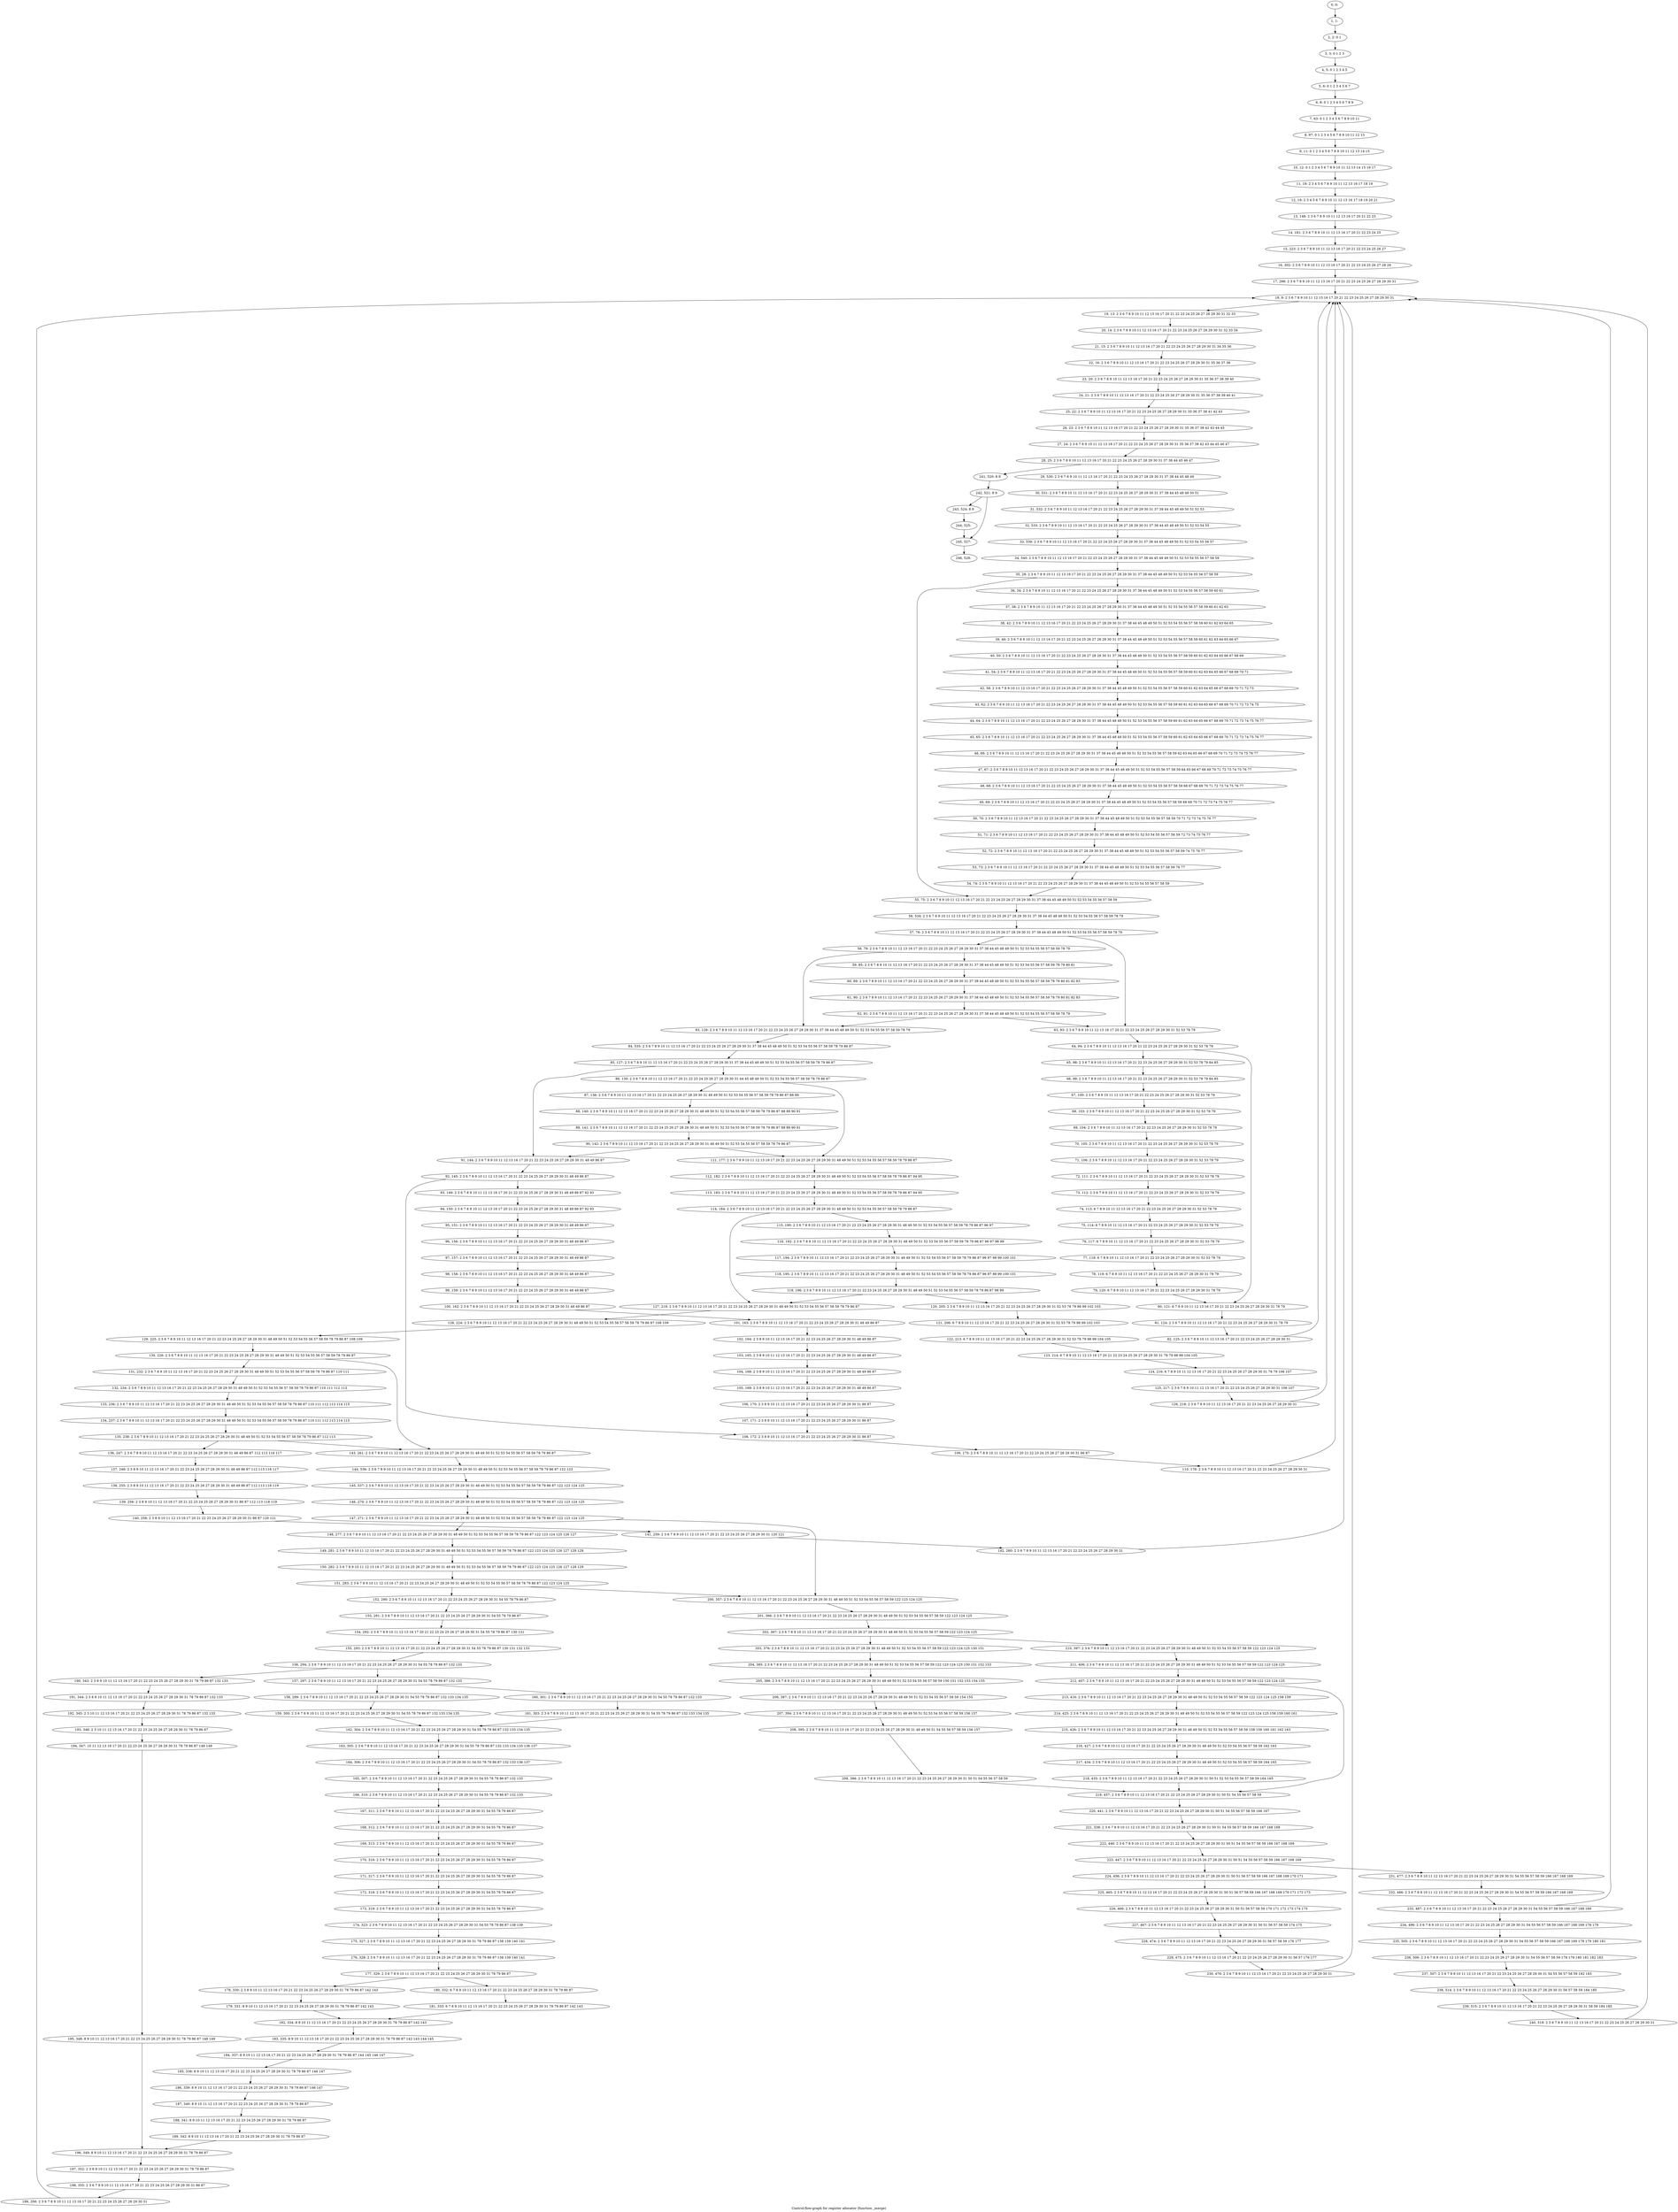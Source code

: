 digraph G {
graph [label="Control-flow-graph for register allocator (function _merge)"]
0[label="0, 0: "];
1[label="1, 1: "];
2[label="2, 2: 0 1 "];
3[label="3, 3: 0 1 2 3 "];
4[label="4, 5: 0 1 2 3 4 5 "];
5[label="5, 6: 0 1 2 3 4 5 6 7 "];
6[label="6, 8: 0 1 2 3 4 5 6 7 8 9 "];
7[label="7, 63: 0 1 2 3 4 5 6 7 8 9 10 11 "];
8[label="8, 97: 0 1 2 3 4 5 6 7 8 9 10 11 12 13 "];
9[label="9, 11: 0 1 2 3 4 5 6 7 8 9 10 11 12 13 14 15 "];
10[label="10, 12: 0 1 2 3 4 5 6 7 8 9 10 11 12 13 14 15 16 17 "];
11[label="11, 18: 2 3 4 5 6 7 8 9 10 11 12 13 16 17 18 19 "];
12[label="12, 19: 2 3 4 5 6 7 8 9 10 11 12 13 16 17 18 19 20 21 "];
13[label="13, 148: 2 3 6 7 8 9 10 11 12 13 16 17 20 21 22 23 "];
14[label="14, 181: 2 3 6 7 8 9 10 11 12 13 16 17 20 21 22 23 24 25 "];
15[label="15, 223: 2 3 6 7 8 9 10 11 12 13 16 17 20 21 22 23 24 25 26 27 "];
16[label="16, 302: 2 3 6 7 8 9 10 11 12 13 16 17 20 21 22 23 24 25 26 27 28 29 "];
17[label="17, 298: 2 3 6 7 8 9 10 11 12 13 16 17 20 21 22 23 24 25 26 27 28 29 30 31 "];
18[label="18, 9: 2 3 6 7 8 9 10 11 12 13 16 17 20 21 22 23 24 25 26 27 28 29 30 31 "];
19[label="19, 13: 2 3 6 7 8 9 10 11 12 13 16 17 20 21 22 23 24 25 26 27 28 29 30 31 32 33 "];
20[label="20, 14: 2 3 6 7 8 9 10 11 12 13 16 17 20 21 22 23 24 25 26 27 28 29 30 31 32 33 34 "];
21[label="21, 15: 2 3 6 7 8 9 10 11 12 13 16 17 20 21 22 23 24 25 26 27 28 29 30 31 34 35 36 "];
22[label="22, 16: 2 3 6 7 8 9 10 11 12 13 16 17 20 21 22 23 24 25 26 27 28 29 30 31 35 36 37 38 "];
23[label="23, 20: 2 3 6 7 8 9 10 11 12 13 16 17 20 21 22 23 24 25 26 27 28 29 30 31 35 36 37 38 39 40 "];
24[label="24, 21: 2 3 6 7 8 9 10 11 12 13 16 17 20 21 22 23 24 25 26 27 28 29 30 31 35 36 37 38 39 40 41 "];
25[label="25, 22: 2 3 6 7 8 9 10 11 12 13 16 17 20 21 22 23 24 25 26 27 28 29 30 31 35 36 37 38 41 42 43 "];
26[label="26, 23: 2 3 6 7 8 9 10 11 12 13 16 17 20 21 22 23 24 25 26 27 28 29 30 31 35 36 37 38 42 43 44 45 "];
27[label="27, 24: 2 3 6 7 8 9 10 11 12 13 16 17 20 21 22 23 24 25 26 27 28 29 30 31 35 36 37 38 42 43 44 45 46 47 "];
28[label="28, 25: 2 3 6 7 8 9 10 11 12 13 16 17 20 21 22 23 24 25 26 27 28 29 30 31 37 38 44 45 46 47 "];
29[label="29, 530: 2 3 6 7 8 9 10 11 12 13 16 17 20 21 22 23 24 25 26 27 28 29 30 31 37 38 44 45 48 49 "];
30[label="30, 531: 2 3 6 7 8 9 10 11 12 13 16 17 20 21 22 23 24 25 26 27 28 29 30 31 37 38 44 45 48 49 50 51 "];
31[label="31, 532: 2 3 6 7 8 9 10 11 12 13 16 17 20 21 22 23 24 25 26 27 28 29 30 31 37 38 44 45 48 49 50 51 52 53 "];
32[label="32, 533: 2 3 6 7 8 9 10 11 12 13 16 17 20 21 22 23 24 25 26 27 28 29 30 31 37 38 44 45 48 49 50 51 52 53 54 55 "];
33[label="33, 539: 2 3 6 7 8 9 10 11 12 13 16 17 20 21 22 23 24 25 26 27 28 29 30 31 37 38 44 45 48 49 50 51 52 53 54 55 56 57 "];
34[label="34, 540: 2 3 6 7 8 9 10 11 12 13 16 17 20 21 22 23 24 25 26 27 28 29 30 31 37 38 44 45 48 49 50 51 52 53 54 55 56 57 58 59 "];
35[label="35, 28: 2 3 6 7 8 9 10 11 12 13 16 17 20 21 22 23 24 25 26 27 28 29 30 31 37 38 44 45 48 49 50 51 52 53 54 55 56 57 58 59 "];
36[label="36, 34: 2 3 6 7 8 9 10 11 12 13 16 17 20 21 22 23 24 25 26 27 28 29 30 31 37 38 44 45 48 49 50 51 52 53 54 55 56 57 58 59 60 61 "];
37[label="37, 38: 2 3 6 7 8 9 10 11 12 13 16 17 20 21 22 23 24 25 26 27 28 29 30 31 37 38 44 45 48 49 50 51 52 53 54 55 56 57 58 59 60 61 62 63 "];
38[label="38, 42: 2 3 6 7 8 9 10 11 12 13 16 17 20 21 22 23 24 25 26 27 28 29 30 31 37 38 44 45 48 49 50 51 52 53 54 55 56 57 58 59 60 61 62 63 64 65 "];
39[label="39, 46: 2 3 6 7 8 9 10 11 12 13 16 17 20 21 22 23 24 25 26 27 28 29 30 31 37 38 44 45 48 49 50 51 52 53 54 55 56 57 58 59 60 61 62 63 64 65 66 67 "];
40[label="40, 50: 2 3 6 7 8 9 10 11 12 13 16 17 20 21 22 23 24 25 26 27 28 29 30 31 37 38 44 45 48 49 50 51 52 53 54 55 56 57 58 59 60 61 62 63 64 65 66 67 68 69 "];
41[label="41, 54: 2 3 6 7 8 9 10 11 12 13 16 17 20 21 22 23 24 25 26 27 28 29 30 31 37 38 44 45 48 49 50 51 52 53 54 55 56 57 58 59 60 61 62 63 64 65 66 67 68 69 70 71 "];
42[label="42, 58: 2 3 6 7 8 9 10 11 12 13 16 17 20 21 22 23 24 25 26 27 28 29 30 31 37 38 44 45 48 49 50 51 52 53 54 55 56 57 58 59 60 61 62 63 64 65 66 67 68 69 70 71 72 73 "];
43[label="43, 62: 2 3 6 7 8 9 10 11 12 13 16 17 20 21 22 23 24 25 26 27 28 29 30 31 37 38 44 45 48 49 50 51 52 53 54 55 56 57 58 59 60 61 62 63 64 65 66 67 68 69 70 71 72 73 74 75 "];
44[label="44, 64: 2 3 6 7 8 9 10 11 12 13 16 17 20 21 22 23 24 25 26 27 28 29 30 31 37 38 44 45 48 49 50 51 52 53 54 55 56 57 58 59 60 61 62 63 64 65 66 67 68 69 70 71 72 73 74 75 76 77 "];
45[label="45, 65: 2 3 6 7 8 9 10 11 12 13 16 17 20 21 22 23 24 25 26 27 28 29 30 31 37 38 44 45 48 49 50 51 52 53 54 55 56 57 58 59 60 61 62 63 64 65 66 67 68 69 70 71 72 73 74 75 76 77 "];
46[label="46, 66: 2 3 6 7 8 9 10 11 12 13 16 17 20 21 22 23 24 25 26 27 28 29 30 31 37 38 44 45 48 49 50 51 52 53 54 55 56 57 58 59 62 63 64 65 66 67 68 69 70 71 72 73 74 75 76 77 "];
47[label="47, 67: 2 3 6 7 8 9 10 11 12 13 16 17 20 21 22 23 24 25 26 27 28 29 30 31 37 38 44 45 48 49 50 51 52 53 54 55 56 57 58 59 64 65 66 67 68 69 70 71 72 73 74 75 76 77 "];
48[label="48, 68: 2 3 6 7 8 9 10 11 12 13 16 17 20 21 22 23 24 25 26 27 28 29 30 31 37 38 44 45 48 49 50 51 52 53 54 55 56 57 58 59 66 67 68 69 70 71 72 73 74 75 76 77 "];
49[label="49, 69: 2 3 6 7 8 9 10 11 12 13 16 17 20 21 22 23 24 25 26 27 28 29 30 31 37 38 44 45 48 49 50 51 52 53 54 55 56 57 58 59 68 69 70 71 72 73 74 75 76 77 "];
50[label="50, 70: 2 3 6 7 8 9 10 11 12 13 16 17 20 21 22 23 24 25 26 27 28 29 30 31 37 38 44 45 48 49 50 51 52 53 54 55 56 57 58 59 70 71 72 73 74 75 76 77 "];
51[label="51, 71: 2 3 6 7 8 9 10 11 12 13 16 17 20 21 22 23 24 25 26 27 28 29 30 31 37 38 44 45 48 49 50 51 52 53 54 55 56 57 58 59 72 73 74 75 76 77 "];
52[label="52, 72: 2 3 6 7 8 9 10 11 12 13 16 17 20 21 22 23 24 25 26 27 28 29 30 31 37 38 44 45 48 49 50 51 52 53 54 55 56 57 58 59 74 75 76 77 "];
53[label="53, 73: 2 3 6 7 8 9 10 11 12 13 16 17 20 21 22 23 24 25 26 27 28 29 30 31 37 38 44 45 48 49 50 51 52 53 54 55 56 57 58 59 76 77 "];
54[label="54, 74: 2 3 6 7 8 9 10 11 12 13 16 17 20 21 22 23 24 25 26 27 28 29 30 31 37 38 44 45 48 49 50 51 52 53 54 55 56 57 58 59 "];
55[label="55, 75: 2 3 6 7 8 9 10 11 12 13 16 17 20 21 22 23 24 25 26 27 28 29 30 31 37 38 44 45 48 49 50 51 52 53 54 55 56 57 58 59 "];
56[label="56, 534: 2 3 6 7 8 9 10 11 12 13 16 17 20 21 22 23 24 25 26 27 28 29 30 31 37 38 44 45 48 49 50 51 52 53 54 55 56 57 58 59 78 79 "];
57[label="57, 76: 2 3 6 7 8 9 10 11 12 13 16 17 20 21 22 23 24 25 26 27 28 29 30 31 37 38 44 45 48 49 50 51 52 53 54 55 56 57 58 59 78 79 "];
58[label="58, 79: 2 3 6 7 8 9 10 11 12 13 16 17 20 21 22 23 24 25 26 27 28 29 30 31 37 38 44 45 48 49 50 51 52 53 54 55 56 57 58 59 78 79 "];
59[label="59, 85: 2 3 6 7 8 9 10 11 12 13 16 17 20 21 22 23 24 25 26 27 28 29 30 31 37 38 44 45 48 49 50 51 52 53 54 55 56 57 58 59 78 79 80 81 "];
60[label="60, 89: 2 3 6 7 8 9 10 11 12 13 16 17 20 21 22 23 24 25 26 27 28 29 30 31 37 38 44 45 48 49 50 51 52 53 54 55 56 57 58 59 78 79 80 81 82 83 "];
61[label="61, 90: 2 3 6 7 8 9 10 11 12 13 16 17 20 21 22 23 24 25 26 27 28 29 30 31 37 38 44 45 48 49 50 51 52 53 54 55 56 57 58 59 78 79 80 81 82 83 "];
62[label="62, 91: 2 3 6 7 8 9 10 11 12 13 16 17 20 21 22 23 24 25 26 27 28 29 30 31 37 38 44 45 48 49 50 51 52 53 54 55 56 57 58 59 78 79 "];
63[label="63, 93: 2 3 6 7 8 9 10 11 12 13 16 17 20 21 22 23 24 25 26 27 28 29 30 31 52 53 78 79 "];
64[label="64, 94: 2 3 6 7 8 9 10 11 12 13 16 17 20 21 22 23 24 25 26 27 28 29 30 31 52 53 78 79 "];
65[label="65, 98: 2 3 6 7 8 9 10 11 12 13 16 17 20 21 22 23 24 25 26 27 28 29 30 31 52 53 78 79 84 85 "];
66[label="66, 99: 2 3 6 7 8 9 10 11 12 13 16 17 20 21 22 23 24 25 26 27 28 29 30 31 52 53 78 79 84 85 "];
67[label="67, 100: 2 3 6 7 8 9 10 11 12 13 16 17 20 21 22 23 24 25 26 27 28 29 30 31 52 53 78 79 "];
68[label="68, 103: 2 3 6 7 8 9 10 11 12 13 16 17 20 21 22 23 24 25 26 27 28 29 30 31 52 53 78 79 "];
69[label="69, 104: 2 3 6 7 8 9 10 11 12 13 16 17 20 21 22 23 24 25 26 27 28 29 30 31 52 53 78 79 "];
70[label="70, 105: 2 3 6 7 8 9 10 11 12 13 16 17 20 21 22 23 24 25 26 27 28 29 30 31 52 53 78 79 "];
71[label="71, 106: 2 3 6 7 8 9 10 11 12 13 16 17 20 21 22 23 24 25 26 27 28 29 30 31 52 53 78 79 "];
72[label="72, 111: 2 3 6 7 8 9 10 11 12 13 16 17 20 21 22 23 24 25 26 27 28 29 30 31 52 53 78 79 "];
73[label="73, 112: 2 3 6 7 8 9 10 11 12 13 16 17 20 21 22 23 24 25 26 27 28 29 30 31 52 53 78 79 "];
74[label="74, 113: 6 7 8 9 10 11 12 13 16 17 20 21 22 23 24 25 26 27 28 29 30 31 52 53 78 79 "];
75[label="75, 114: 6 7 8 9 10 11 12 13 16 17 20 21 22 23 24 25 26 27 28 29 30 31 52 53 78 79 "];
76[label="76, 117: 6 7 8 9 10 11 12 13 16 17 20 21 22 23 24 25 26 27 28 29 30 31 52 53 78 79 "];
77[label="77, 118: 6 7 8 9 10 11 12 13 16 17 20 21 22 23 24 25 26 27 28 29 30 31 52 53 78 79 "];
78[label="78, 119: 6 7 8 9 10 11 12 13 16 17 20 21 22 23 24 25 26 27 28 29 30 31 78 79 "];
79[label="79, 120: 6 7 8 9 10 11 12 13 16 17 20 21 22 23 24 25 26 27 28 29 30 31 78 79 "];
80[label="80, 121: 6 7 8 9 10 11 12 13 16 17 20 21 22 23 24 25 26 27 28 29 30 31 78 79 "];
81[label="81, 124: 2 3 6 7 8 9 10 11 12 13 16 17 20 21 22 23 24 25 26 27 28 29 30 31 78 79 "];
82[label="82, 125: 2 3 6 7 8 9 10 11 12 13 16 17 20 21 22 23 24 25 26 27 28 29 30 31 "];
83[label="83, 126: 2 3 6 7 8 9 10 11 12 13 16 17 20 21 22 23 24 25 26 27 28 29 30 31 37 38 44 45 48 49 50 51 52 53 54 55 56 57 58 59 78 79 "];
84[label="84, 535: 2 3 6 7 8 9 10 11 12 13 16 17 20 21 22 23 24 25 26 27 28 29 30 31 37 38 44 45 48 49 50 51 52 53 54 55 56 57 58 59 78 79 86 87 "];
85[label="85, 127: 2 3 6 7 8 9 10 11 12 13 16 17 20 21 22 23 24 25 26 27 28 29 30 31 37 38 44 45 48 49 50 51 52 53 54 55 56 57 58 59 78 79 86 87 "];
86[label="86, 130: 2 3 6 7 8 9 10 11 12 13 16 17 20 21 22 23 24 25 26 27 28 29 30 31 44 45 48 49 50 51 52 53 54 55 56 57 58 59 78 79 86 87 "];
87[label="87, 136: 2 3 6 7 8 9 10 11 12 13 16 17 20 21 22 23 24 25 26 27 28 29 30 31 48 49 50 51 52 53 54 55 56 57 58 59 78 79 86 87 88 89 "];
88[label="88, 140: 2 3 6 7 8 9 10 11 12 13 16 17 20 21 22 23 24 25 26 27 28 29 30 31 48 49 50 51 52 53 54 55 56 57 58 59 78 79 86 87 88 89 90 91 "];
89[label="89, 141: 2 3 6 7 8 9 10 11 12 13 16 17 20 21 22 23 24 25 26 27 28 29 30 31 48 49 50 51 52 53 54 55 56 57 58 59 78 79 86 87 88 89 90 91 "];
90[label="90, 142: 2 3 6 7 8 9 10 11 12 13 16 17 20 21 22 23 24 25 26 27 28 29 30 31 48 49 50 51 52 53 54 55 56 57 58 59 78 79 86 87 "];
91[label="91, 144: 2 3 6 7 8 9 10 11 12 13 16 17 20 21 22 23 24 25 26 27 28 29 30 31 48 49 86 87 "];
92[label="92, 145: 2 3 6 7 8 9 10 11 12 13 16 17 20 21 22 23 24 25 26 27 28 29 30 31 48 49 86 87 "];
93[label="93, 149: 2 3 6 7 8 9 10 11 12 13 16 17 20 21 22 23 24 25 26 27 28 29 30 31 48 49 86 87 92 93 "];
94[label="94, 150: 2 3 6 7 8 9 10 11 12 13 16 17 20 21 22 23 24 25 26 27 28 29 30 31 48 49 86 87 92 93 "];
95[label="95, 151: 2 3 6 7 8 9 10 11 12 13 16 17 20 21 22 23 24 25 26 27 28 29 30 31 48 49 86 87 "];
96[label="96, 156: 2 3 6 7 8 9 10 11 12 13 16 17 20 21 22 23 24 25 26 27 28 29 30 31 48 49 86 87 "];
97[label="97, 157: 2 3 6 7 8 9 10 11 12 13 16 17 20 21 22 23 24 25 26 27 28 29 30 31 48 49 86 87 "];
98[label="98, 158: 2 3 6 7 8 9 10 11 12 13 16 17 20 21 22 23 24 25 26 27 28 29 30 31 48 49 86 87 "];
99[label="99, 159: 2 3 6 7 8 9 10 11 12 13 16 17 20 21 22 23 24 25 26 27 28 29 30 31 48 49 86 87 "];
100[label="100, 162: 2 3 6 7 8 9 10 11 12 13 16 17 20 21 22 23 24 25 26 27 28 29 30 31 48 49 86 87 "];
101[label="101, 163: 2 3 6 7 8 9 10 11 12 13 16 17 20 21 22 23 24 25 26 27 28 29 30 31 48 49 86 87 "];
102[label="102, 164: 2 3 8 9 10 11 12 13 16 17 20 21 22 23 24 25 26 27 28 29 30 31 48 49 86 87 "];
103[label="103, 165: 2 3 8 9 10 11 12 13 16 17 20 21 22 23 24 25 26 27 28 29 30 31 48 49 86 87 "];
104[label="104, 168: 2 3 8 9 10 11 12 13 16 17 20 21 22 23 24 25 26 27 28 29 30 31 48 49 86 87 "];
105[label="105, 169: 2 3 8 9 10 11 12 13 16 17 20 21 22 23 24 25 26 27 28 29 30 31 48 49 86 87 "];
106[label="106, 170: 2 3 8 9 10 11 12 13 16 17 20 21 22 23 24 25 26 27 28 29 30 31 86 87 "];
107[label="107, 171: 2 3 8 9 10 11 12 13 16 17 20 21 22 23 24 25 26 27 28 29 30 31 86 87 "];
108[label="108, 172: 2 3 8 9 10 11 12 13 16 17 20 21 22 23 24 25 26 27 28 29 30 31 86 87 "];
109[label="109, 175: 2 3 6 7 8 9 10 11 12 13 16 17 20 21 22 23 24 25 26 27 28 29 30 31 86 87 "];
110[label="110, 176: 2 3 6 7 8 9 10 11 12 13 16 17 20 21 22 23 24 25 26 27 28 29 30 31 "];
111[label="111, 177: 2 3 6 7 8 9 10 11 12 13 16 17 20 21 22 23 24 25 26 27 28 29 30 31 48 49 50 51 52 53 54 55 56 57 58 59 78 79 86 87 "];
112[label="112, 182: 2 3 6 7 8 9 10 11 12 13 16 17 20 21 22 23 24 25 26 27 28 29 30 31 48 49 50 51 52 53 54 55 56 57 58 59 78 79 86 87 94 95 "];
113[label="113, 183: 2 3 6 7 8 9 10 11 12 13 16 17 20 21 22 23 24 25 26 27 28 29 30 31 48 49 50 51 52 53 54 55 56 57 58 59 78 79 86 87 94 95 "];
114[label="114, 184: 2 3 6 7 8 9 10 11 12 13 16 17 20 21 22 23 24 25 26 27 28 29 30 31 48 49 50 51 52 53 54 55 56 57 58 59 78 79 86 87 "];
115[label="115, 190: 2 3 6 7 8 9 10 11 12 13 16 17 20 21 22 23 24 25 26 27 28 29 30 31 48 49 50 51 52 53 54 55 56 57 58 59 78 79 86 87 96 97 "];
116[label="116, 192: 2 3 6 7 8 9 10 11 12 13 16 17 20 21 22 23 24 25 26 27 28 29 30 31 48 49 50 51 52 53 54 55 56 57 58 59 78 79 86 87 96 97 98 99 "];
117[label="117, 194: 2 3 6 7 8 9 10 11 12 13 16 17 20 21 22 23 24 25 26 27 28 29 30 31 48 49 50 51 52 53 54 55 56 57 58 59 78 79 86 87 96 97 98 99 100 101 "];
118[label="118, 195: 2 3 6 7 8 9 10 11 12 13 16 17 20 21 22 23 24 25 26 27 28 29 30 31 48 49 50 51 52 53 54 55 56 57 58 59 78 79 86 87 96 97 98 99 100 101 "];
119[label="119, 196: 2 3 6 7 8 9 10 11 12 13 16 17 20 21 22 23 24 25 26 27 28 29 30 31 48 49 50 51 52 53 54 55 56 57 58 59 78 79 86 87 98 99 "];
120[label="120, 205: 2 3 6 7 8 9 10 11 12 13 16 17 20 21 22 23 24 25 26 27 28 29 30 31 52 53 78 79 98 99 102 103 "];
121[label="121, 206: 6 7 8 9 10 11 12 13 16 17 20 21 22 23 24 25 26 27 28 29 30 31 52 53 78 79 98 99 102 103 "];
122[label="122, 213: 6 7 8 9 10 11 12 13 16 17 20 21 22 23 24 25 26 27 28 29 30 31 52 53 78 79 98 99 104 105 "];
123[label="123, 214: 6 7 8 9 10 11 12 13 16 17 20 21 22 23 24 25 26 27 28 29 30 31 78 79 98 99 104 105 "];
124[label="124, 216: 6 7 8 9 10 11 12 13 16 17 20 21 22 23 24 25 26 27 28 29 30 31 78 79 106 107 "];
125[label="125, 217: 2 3 6 7 8 9 10 11 12 13 16 17 20 21 22 23 24 25 26 27 28 29 30 31 106 107 "];
126[label="126, 218: 2 3 6 7 8 9 10 11 12 13 16 17 20 21 22 23 24 25 26 27 28 29 30 31 "];
127[label="127, 219: 2 3 6 7 8 9 10 11 12 13 16 17 20 21 22 23 24 25 26 27 28 29 30 31 48 49 50 51 52 53 54 55 56 57 58 59 78 79 86 87 "];
128[label="128, 224: 2 3 6 7 8 9 10 11 12 13 16 17 20 21 22 23 24 25 26 27 28 29 30 31 48 49 50 51 52 53 54 55 56 57 58 59 78 79 86 87 108 109 "];
129[label="129, 225: 2 3 6 7 8 9 10 11 12 13 16 17 20 21 22 23 24 25 26 27 28 29 30 31 48 49 50 51 52 53 54 55 56 57 58 59 78 79 86 87 108 109 "];
130[label="130, 226: 2 3 6 7 8 9 10 11 12 13 16 17 20 21 22 23 24 25 26 27 28 29 30 31 48 49 50 51 52 53 54 55 56 57 58 59 78 79 86 87 "];
131[label="131, 232: 2 3 6 7 8 9 10 11 12 13 16 17 20 21 22 23 24 25 26 27 28 29 30 31 48 49 50 51 52 53 54 55 56 57 58 59 78 79 86 87 110 111 "];
132[label="132, 234: 2 3 6 7 8 9 10 11 12 13 16 17 20 21 22 23 24 25 26 27 28 29 30 31 48 49 50 51 52 53 54 55 56 57 58 59 78 79 86 87 110 111 112 113 "];
133[label="133, 236: 2 3 6 7 8 9 10 11 12 13 16 17 20 21 22 23 24 25 26 27 28 29 30 31 48 49 50 51 52 53 54 55 56 57 58 59 78 79 86 87 110 111 112 113 114 115 "];
134[label="134, 237: 2 3 6 7 8 9 10 11 12 13 16 17 20 21 22 23 24 25 26 27 28 29 30 31 48 49 50 51 52 53 54 55 56 57 58 59 78 79 86 87 110 111 112 113 114 115 "];
135[label="135, 238: 2 3 6 7 8 9 10 11 12 13 16 17 20 21 22 23 24 25 26 27 28 29 30 31 48 49 50 51 52 53 54 55 56 57 58 59 78 79 86 87 112 113 "];
136[label="136, 247: 2 3 6 7 8 9 10 11 12 13 16 17 20 21 22 23 24 25 26 27 28 29 30 31 48 49 86 87 112 113 116 117 "];
137[label="137, 248: 2 3 8 9 10 11 12 13 16 17 20 21 22 23 24 25 26 27 28 29 30 31 48 49 86 87 112 113 116 117 "];
138[label="138, 255: 2 3 8 9 10 11 12 13 16 17 20 21 22 23 24 25 26 27 28 29 30 31 48 49 86 87 112 113 118 119 "];
139[label="139, 256: 2 3 8 9 10 11 12 13 16 17 20 21 22 23 24 25 26 27 28 29 30 31 86 87 112 113 118 119 "];
140[label="140, 258: 2 3 8 9 10 11 12 13 16 17 20 21 22 23 24 25 26 27 28 29 30 31 86 87 120 121 "];
141[label="141, 259: 2 3 6 7 8 9 10 11 12 13 16 17 20 21 22 23 24 25 26 27 28 29 30 31 120 121 "];
142[label="142, 260: 2 3 6 7 8 9 10 11 12 13 16 17 20 21 22 23 24 25 26 27 28 29 30 31 "];
143[label="143, 261: 2 3 6 7 8 9 10 11 12 13 16 17 20 21 22 23 24 25 26 27 28 29 30 31 48 49 50 51 52 53 54 55 56 57 58 59 78 79 86 87 "];
144[label="144, 536: 2 3 6 7 8 9 10 11 12 13 16 17 20 21 22 23 24 25 26 27 28 29 30 31 48 49 50 51 52 53 54 55 56 57 58 59 78 79 86 87 122 123 "];
145[label="145, 537: 2 3 6 7 8 9 10 11 12 13 16 17 20 21 22 23 24 25 26 27 28 29 30 31 48 49 50 51 52 53 54 55 56 57 58 59 78 79 86 87 122 123 124 125 "];
146[label="146, 270: 2 3 6 7 8 9 10 11 12 13 16 17 20 21 22 23 24 25 26 27 28 29 30 31 48 49 50 51 52 53 54 55 56 57 58 59 78 79 86 87 122 123 124 125 "];
147[label="147, 271: 2 3 6 7 8 9 10 11 12 13 16 17 20 21 22 23 24 25 26 27 28 29 30 31 48 49 50 51 52 53 54 55 56 57 58 59 78 79 86 87 122 123 124 125 "];
148[label="148, 277: 2 3 6 7 8 9 10 11 12 13 16 17 20 21 22 23 24 25 26 27 28 29 30 31 48 49 50 51 52 53 54 55 56 57 58 59 78 79 86 87 122 123 124 125 126 127 "];
149[label="149, 281: 2 3 6 7 8 9 10 11 12 13 16 17 20 21 22 23 24 25 26 27 28 29 30 31 48 49 50 51 52 53 54 55 56 57 58 59 78 79 86 87 122 123 124 125 126 127 128 129 "];
150[label="150, 282: 2 3 6 7 8 9 10 11 12 13 16 17 20 21 22 23 24 25 26 27 28 29 30 31 48 49 50 51 52 53 54 55 56 57 58 59 78 79 86 87 122 123 124 125 126 127 128 129 "];
151[label="151, 283: 2 3 6 7 8 9 10 11 12 13 16 17 20 21 22 23 24 25 26 27 28 29 30 31 48 49 50 51 52 53 54 55 56 57 58 59 78 79 86 87 122 123 124 125 "];
152[label="152, 290: 2 3 6 7 8 9 10 11 12 13 16 17 20 21 22 23 24 25 26 27 28 29 30 31 54 55 78 79 86 87 "];
153[label="153, 291: 2 3 6 7 8 9 10 11 12 13 16 17 20 21 22 23 24 25 26 27 28 29 30 31 54 55 78 79 86 87 "];
154[label="154, 292: 2 3 6 7 8 9 10 11 12 13 16 17 20 21 22 23 24 25 26 27 28 29 30 31 54 55 78 79 86 87 130 131 "];
155[label="155, 293: 2 3 6 7 8 9 10 11 12 13 16 17 20 21 22 23 24 25 26 27 28 29 30 31 54 55 78 79 86 87 130 131 132 133 "];
156[label="156, 294: 2 3 6 7 8 9 10 11 12 13 16 17 20 21 22 23 24 25 26 27 28 29 30 31 54 55 78 79 86 87 132 133 "];
157[label="157, 297: 2 3 6 7 8 9 10 11 12 13 16 17 20 21 22 23 24 25 26 27 28 29 30 31 54 55 78 79 86 87 132 133 "];
158[label="158, 299: 2 3 6 7 8 9 10 11 12 13 16 17 20 21 22 23 24 25 26 27 28 29 30 31 54 55 78 79 86 87 132 133 134 135 "];
159[label="159, 300: 2 3 6 7 8 9 10 11 12 13 16 17 20 21 22 23 24 25 26 27 28 29 30 31 54 55 78 79 86 87 132 133 134 135 "];
160[label="160, 301: 2 3 6 7 8 9 10 11 12 13 16 17 20 21 22 23 24 25 26 27 28 29 30 31 54 55 78 79 86 87 132 133 "];
161[label="161, 303: 2 3 6 7 8 9 10 11 12 13 16 17 20 21 22 23 24 25 26 27 28 29 30 31 54 55 78 79 86 87 132 133 134 135 "];
162[label="162, 304: 2 3 6 7 8 9 10 11 12 13 16 17 20 21 22 23 24 25 26 27 28 29 30 31 54 55 78 79 86 87 132 133 134 135 "];
163[label="163, 305: 2 3 6 7 8 9 10 11 12 13 16 17 20 21 22 23 24 25 26 27 28 29 30 31 54 55 78 79 86 87 132 133 134 135 136 137 "];
164[label="164, 306: 2 3 6 7 8 9 10 11 12 13 16 17 20 21 22 23 24 25 26 27 28 29 30 31 54 55 78 79 86 87 132 133 136 137 "];
165[label="165, 307: 2 3 6 7 8 9 10 11 12 13 16 17 20 21 22 23 24 25 26 27 28 29 30 31 54 55 78 79 86 87 132 133 "];
166[label="166, 310: 2 3 6 7 8 9 10 11 12 13 16 17 20 21 22 23 24 25 26 27 28 29 30 31 54 55 78 79 86 87 132 133 "];
167[label="167, 311: 2 3 6 7 8 9 10 11 12 13 16 17 20 21 22 23 24 25 26 27 28 29 30 31 54 55 78 79 86 87 "];
168[label="168, 312: 2 3 6 7 8 9 10 11 12 13 16 17 20 21 22 23 24 25 26 27 28 29 30 31 54 55 78 79 86 87 "];
169[label="169, 313: 2 3 6 7 8 9 10 11 12 13 16 17 20 21 22 23 24 25 26 27 28 29 30 31 54 55 78 79 86 87 "];
170[label="170, 316: 2 3 6 7 8 9 10 11 12 13 16 17 20 21 22 23 24 25 26 27 28 29 30 31 54 55 78 79 86 87 "];
171[label="171, 317: 2 3 6 7 8 9 10 11 12 13 16 17 20 21 22 23 24 25 26 27 28 29 30 31 54 55 78 79 86 87 "];
172[label="172, 318: 2 3 6 7 8 9 10 11 12 13 16 17 20 21 22 23 24 25 26 27 28 29 30 31 54 55 78 79 86 87 "];
173[label="173, 319: 2 3 6 7 8 9 10 11 12 13 16 17 20 21 22 23 24 25 26 27 28 29 30 31 54 55 78 79 86 87 "];
174[label="174, 323: 2 3 6 7 8 9 10 11 12 13 16 17 20 21 22 23 24 25 26 27 28 29 30 31 54 55 78 79 86 87 138 139 "];
175[label="175, 327: 2 3 6 7 8 9 10 11 12 13 16 17 20 21 22 23 24 25 26 27 28 29 30 31 78 79 86 87 138 139 140 141 "];
176[label="176, 328: 2 3 6 7 8 9 10 11 12 13 16 17 20 21 22 23 24 25 26 27 28 29 30 31 78 79 86 87 138 139 140 141 "];
177[label="177, 329: 2 3 6 7 8 9 10 11 12 13 16 17 20 21 22 23 24 25 26 27 28 29 30 31 78 79 86 87 "];
178[label="178, 330: 2 3 8 9 10 11 12 13 16 17 20 21 22 23 24 25 26 27 28 29 30 31 78 79 86 87 142 143 "];
179[label="179, 331: 8 9 10 11 12 13 16 17 20 21 22 23 24 25 26 27 28 29 30 31 78 79 86 87 142 143 "];
180[label="180, 332: 6 7 8 9 10 11 12 13 16 17 20 21 22 23 24 25 26 27 28 29 30 31 78 79 86 87 "];
181[label="181, 333: 6 7 8 9 10 11 12 13 16 17 20 21 22 23 24 25 26 27 28 29 30 31 78 79 86 87 142 143 "];
182[label="182, 334: 8 9 10 11 12 13 16 17 20 21 22 23 24 25 26 27 28 29 30 31 78 79 86 87 142 143 "];
183[label="183, 335: 8 9 10 11 12 13 16 17 20 21 22 23 24 25 26 27 28 29 30 31 78 79 86 87 142 143 144 145 "];
184[label="184, 337: 8 9 10 11 12 13 16 17 20 21 22 23 24 25 26 27 28 29 30 31 78 79 86 87 144 145 146 147 "];
185[label="185, 338: 8 9 10 11 12 13 16 17 20 21 22 23 24 25 26 27 28 29 30 31 78 79 86 87 146 147 "];
186[label="186, 339: 8 9 10 11 12 13 16 17 20 21 22 23 24 25 26 27 28 29 30 31 78 79 86 87 146 147 "];
187[label="187, 340: 8 9 10 11 12 13 16 17 20 21 22 23 24 25 26 27 28 29 30 31 78 79 86 87 "];
188[label="188, 341: 8 9 10 11 12 13 16 17 20 21 22 23 24 25 26 27 28 29 30 31 78 79 86 87 "];
189[label="189, 342: 8 9 10 11 12 13 16 17 20 21 22 23 24 25 26 27 28 29 30 31 78 79 86 87 "];
190[label="190, 343: 2 3 8 9 10 11 12 13 16 17 20 21 22 23 24 25 26 27 28 29 30 31 78 79 86 87 132 133 "];
191[label="191, 344: 2 3 8 9 10 11 12 13 16 17 20 21 22 23 24 25 26 27 28 29 30 31 78 79 86 87 132 133 "];
192[label="192, 345: 2 3 10 11 12 13 16 17 20 21 22 23 24 25 26 27 28 29 30 31 78 79 86 87 132 133 "];
193[label="193, 346: 2 3 10 11 12 13 16 17 20 21 22 23 24 25 26 27 28 29 30 31 78 79 86 87 "];
194[label="194, 347: 10 11 12 13 16 17 20 21 22 23 24 25 26 27 28 29 30 31 78 79 86 87 148 149 "];
195[label="195, 348: 8 9 10 11 12 13 16 17 20 21 22 23 24 25 26 27 28 29 30 31 78 79 86 87 148 149 "];
196[label="196, 349: 8 9 10 11 12 13 16 17 20 21 22 23 24 25 26 27 28 29 30 31 78 79 86 87 "];
197[label="197, 352: 2 3 8 9 10 11 12 13 16 17 20 21 22 23 24 25 26 27 28 29 30 31 78 79 86 87 "];
198[label="198, 355: 2 3 6 7 8 9 10 11 12 13 16 17 20 21 22 23 24 25 26 27 28 29 30 31 86 87 "];
199[label="199, 356: 2 3 6 7 8 9 10 11 12 13 16 17 20 21 22 23 24 25 26 27 28 29 30 31 "];
200[label="200, 357: 2 3 6 7 8 9 10 11 12 13 16 17 20 21 22 23 24 25 26 27 28 29 30 31 48 49 50 51 52 53 54 55 56 57 58 59 122 123 124 125 "];
201[label="201, 366: 2 3 6 7 8 9 10 11 12 13 16 17 20 21 22 23 24 25 26 27 28 29 30 31 48 49 50 51 52 53 54 55 56 57 58 59 122 123 124 125 "];
202[label="202, 367: 2 3 6 7 8 9 10 11 12 13 16 17 20 21 22 23 24 25 26 27 28 29 30 31 48 49 50 51 52 53 54 55 56 57 58 59 122 123 124 125 "];
203[label="203, 376: 2 3 6 7 8 9 10 11 12 13 16 17 20 21 22 23 24 25 26 27 28 29 30 31 48 49 50 51 52 53 54 55 56 57 58 59 122 123 124 125 150 151 "];
204[label="204, 385: 2 3 6 7 8 9 10 11 12 13 16 17 20 21 22 23 24 25 26 27 28 29 30 31 48 49 50 51 52 53 54 55 56 57 58 59 122 123 124 125 150 151 152 153 "];
205[label="205, 386: 2 3 6 7 8 9 10 11 12 13 16 17 20 21 22 23 24 25 26 27 28 29 30 31 48 49 50 51 52 53 54 55 56 57 58 59 150 151 152 153 154 155 "];
206[label="206, 387: 2 3 6 7 8 9 10 11 12 13 16 17 20 21 22 23 24 25 26 27 28 29 30 31 48 49 50 51 52 53 54 55 56 57 58 59 154 155 "];
207[label="207, 394: 2 3 6 7 8 9 10 11 12 13 16 17 20 21 22 23 24 25 26 27 28 29 30 31 48 49 50 51 52 53 54 55 56 57 58 59 156 157 "];
208[label="208, 395: 2 3 6 7 8 9 10 11 12 13 16 17 20 21 22 23 24 25 26 27 28 29 30 31 48 49 50 51 54 55 56 57 58 59 156 157 "];
209[label="209, 396: 2 3 6 7 8 9 10 11 12 13 16 17 20 21 22 23 24 25 26 27 28 29 30 31 50 51 54 55 56 57 58 59 "];
210[label="210, 397: 2 3 6 7 8 9 10 11 12 13 16 17 20 21 22 23 24 25 26 27 28 29 30 31 48 49 50 51 52 53 54 55 56 57 58 59 122 123 124 125 "];
211[label="211, 406: 2 3 6 7 8 9 10 11 12 13 16 17 20 21 22 23 24 25 26 27 28 29 30 31 48 49 50 51 52 53 54 55 56 57 58 59 122 123 124 125 "];
212[label="212, 407: 2 3 6 7 8 9 10 11 12 13 16 17 20 21 22 23 24 25 26 27 28 29 30 31 48 49 50 51 52 53 54 55 56 57 58 59 122 123 124 125 "];
213[label="213, 416: 2 3 6 7 8 9 10 11 12 13 16 17 20 21 22 23 24 25 26 27 28 29 30 31 48 49 50 51 52 53 54 55 56 57 58 59 122 123 124 125 158 159 "];
214[label="214, 425: 2 3 6 7 8 9 10 11 12 13 16 17 20 21 22 23 24 25 26 27 28 29 30 31 48 49 50 51 52 53 54 55 56 57 58 59 122 123 124 125 158 159 160 161 "];
215[label="215, 426: 2 3 6 7 8 9 10 11 12 13 16 17 20 21 22 23 24 25 26 27 28 29 30 31 48 49 50 51 52 53 54 55 56 57 58 59 158 159 160 161 162 163 "];
216[label="216, 427: 2 3 6 7 8 9 10 11 12 13 16 17 20 21 22 23 24 25 26 27 28 29 30 31 48 49 50 51 52 53 54 55 56 57 58 59 162 163 "];
217[label="217, 434: 2 3 6 7 8 9 10 11 12 13 16 17 20 21 22 23 24 25 26 27 28 29 30 31 48 49 50 51 52 53 54 55 56 57 58 59 164 165 "];
218[label="218, 435: 2 3 6 7 8 9 10 11 12 13 16 17 20 21 22 23 24 25 26 27 28 29 30 31 50 51 52 53 54 55 56 57 58 59 164 165 "];
219[label="219, 437: 2 3 6 7 8 9 10 11 12 13 16 17 20 21 22 23 24 25 26 27 28 29 30 31 50 51 54 55 56 57 58 59 "];
220[label="220, 441: 2 3 6 7 8 9 10 11 12 13 16 17 20 21 22 23 24 25 26 27 28 29 30 31 50 51 54 55 56 57 58 59 166 167 "];
221[label="221, 538: 2 3 6 7 8 9 10 11 12 13 16 17 20 21 22 23 24 25 26 27 28 29 30 31 50 51 54 55 56 57 58 59 166 167 168 169 "];
222[label="222, 446: 2 3 6 7 8 9 10 11 12 13 16 17 20 21 22 23 24 25 26 27 28 29 30 31 50 51 54 55 56 57 58 59 166 167 168 169 "];
223[label="223, 447: 2 3 6 7 8 9 10 11 12 13 16 17 20 21 22 23 24 25 26 27 28 29 30 31 50 51 54 55 56 57 58 59 166 167 168 169 "];
224[label="224, 456: 2 3 6 7 8 9 10 11 12 13 16 17 20 21 22 23 24 25 26 27 28 29 30 31 50 51 56 57 58 59 166 167 168 169 170 171 "];
225[label="225, 465: 2 3 6 7 8 9 10 11 12 13 16 17 20 21 22 23 24 25 26 27 28 29 30 31 50 51 56 57 58 59 166 167 168 169 170 171 172 173 "];
226[label="226, 466: 2 3 6 7 8 9 10 11 12 13 16 17 20 21 22 23 24 25 26 27 28 29 30 31 50 51 56 57 58 59 170 171 172 173 174 175 "];
227[label="227, 467: 2 3 6 7 8 9 10 11 12 13 16 17 20 21 22 23 24 25 26 27 28 29 30 31 50 51 56 57 58 59 174 175 "];
228[label="228, 474: 2 3 6 7 8 9 10 11 12 13 16 17 20 21 22 23 24 25 26 27 28 29 30 31 56 57 58 59 176 177 "];
229[label="229, 475: 2 3 6 7 8 9 10 11 12 13 16 17 20 21 22 23 24 25 26 27 28 29 30 31 56 57 176 177 "];
230[label="230, 476: 2 3 6 7 8 9 10 11 12 13 16 17 20 21 22 23 24 25 26 27 28 29 30 31 "];
231[label="231, 477: 2 3 6 7 8 9 10 11 12 13 16 17 20 21 22 23 24 25 26 27 28 29 30 31 54 55 56 57 58 59 166 167 168 169 "];
232[label="232, 486: 2 3 6 7 8 9 10 11 12 13 16 17 20 21 22 23 24 25 26 27 28 29 30 31 54 55 56 57 58 59 166 167 168 169 "];
233[label="233, 487: 2 3 6 7 8 9 10 11 12 13 16 17 20 21 22 23 24 25 26 27 28 29 30 31 54 55 56 57 58 59 166 167 168 169 "];
234[label="234, 496: 2 3 6 7 8 9 10 11 12 13 16 17 20 21 22 23 24 25 26 27 28 29 30 31 54 55 56 57 58 59 166 167 168 169 178 179 "];
235[label="235, 505: 2 3 6 7 8 9 10 11 12 13 16 17 20 21 22 23 24 25 26 27 28 29 30 31 54 55 56 57 58 59 166 167 168 169 178 179 180 181 "];
236[label="236, 506: 2 3 6 7 8 9 10 11 12 13 16 17 20 21 22 23 24 25 26 27 28 29 30 31 54 55 56 57 58 59 178 179 180 181 182 183 "];
237[label="237, 507: 2 3 6 7 8 9 10 11 12 13 16 17 20 21 22 23 24 25 26 27 28 29 30 31 54 55 56 57 58 59 182 183 "];
238[label="238, 514: 2 3 6 7 8 9 10 11 12 13 16 17 20 21 22 23 24 25 26 27 28 29 30 31 56 57 58 59 184 185 "];
239[label="239, 515: 2 3 6 7 8 9 10 11 12 13 16 17 20 21 22 23 24 25 26 27 28 29 30 31 58 59 184 185 "];
240[label="240, 519: 2 3 6 7 8 9 10 11 12 13 16 17 20 21 22 23 24 25 26 27 28 29 30 31 "];
241[label="241, 520: 8 9 "];
242[label="242, 521: 8 9 "];
243[label="243, 524: 8 9 "];
244[label="244, 525: "];
245[label="245, 527: "];
246[label="246, 528: "];
0->1 ;
1->2 ;
2->3 ;
3->4 ;
4->5 ;
5->6 ;
6->7 ;
7->8 ;
8->9 ;
9->10 ;
10->11 ;
11->12 ;
12->13 ;
13->14 ;
14->15 ;
15->16 ;
16->17 ;
17->18 ;
18->19 ;
19->20 ;
20->21 ;
21->22 ;
22->23 ;
23->24 ;
24->25 ;
25->26 ;
26->27 ;
27->28 ;
28->29 ;
28->241 ;
29->30 ;
30->31 ;
31->32 ;
32->33 ;
33->34 ;
34->35 ;
35->36 ;
35->55 ;
36->37 ;
37->38 ;
38->39 ;
39->40 ;
40->41 ;
41->42 ;
42->43 ;
43->44 ;
44->45 ;
45->46 ;
46->47 ;
47->48 ;
48->49 ;
49->50 ;
50->51 ;
51->52 ;
52->53 ;
53->54 ;
54->55 ;
55->56 ;
56->57 ;
57->58 ;
57->63 ;
58->59 ;
58->83 ;
59->60 ;
60->61 ;
61->62 ;
62->63 ;
62->83 ;
63->64 ;
64->65 ;
64->80 ;
65->66 ;
66->67 ;
67->68 ;
68->69 ;
69->70 ;
70->71 ;
71->72 ;
72->73 ;
73->74 ;
74->75 ;
75->76 ;
76->77 ;
77->78 ;
78->79 ;
79->80 ;
80->81 ;
81->82 ;
82->18 ;
83->84 ;
84->85 ;
85->86 ;
85->91 ;
86->87 ;
86->111 ;
87->88 ;
88->89 ;
89->90 ;
90->91 ;
90->111 ;
91->92 ;
92->93 ;
92->108 ;
93->94 ;
94->95 ;
95->96 ;
96->97 ;
97->98 ;
98->99 ;
99->100 ;
100->101 ;
101->102 ;
102->103 ;
103->104 ;
104->105 ;
105->106 ;
106->107 ;
107->108 ;
108->109 ;
109->110 ;
110->18 ;
111->112 ;
112->113 ;
113->114 ;
114->115 ;
114->127 ;
115->116 ;
116->117 ;
117->118 ;
118->119 ;
119->120 ;
119->127 ;
120->121 ;
121->122 ;
122->123 ;
123->124 ;
124->125 ;
125->126 ;
126->18 ;
127->128 ;
128->129 ;
129->130 ;
130->131 ;
130->143 ;
131->132 ;
132->133 ;
133->134 ;
134->135 ;
135->136 ;
135->143 ;
136->137 ;
137->138 ;
138->139 ;
139->140 ;
140->141 ;
141->142 ;
142->18 ;
143->144 ;
144->145 ;
145->146 ;
146->147 ;
147->148 ;
147->200 ;
148->149 ;
149->150 ;
150->151 ;
151->152 ;
151->200 ;
152->153 ;
153->154 ;
154->155 ;
155->156 ;
156->157 ;
156->190 ;
157->158 ;
157->160 ;
158->159 ;
159->162 ;
160->161 ;
161->162 ;
162->163 ;
163->164 ;
164->165 ;
165->166 ;
166->167 ;
167->168 ;
168->169 ;
169->170 ;
170->171 ;
171->172 ;
172->173 ;
173->174 ;
174->175 ;
175->176 ;
176->177 ;
177->178 ;
177->180 ;
178->179 ;
179->182 ;
180->181 ;
181->182 ;
182->183 ;
183->184 ;
184->185 ;
185->186 ;
186->187 ;
187->188 ;
188->189 ;
189->196 ;
190->191 ;
191->192 ;
192->193 ;
193->194 ;
194->195 ;
195->196 ;
196->197 ;
197->198 ;
198->199 ;
199->18 ;
200->201 ;
201->202 ;
202->203 ;
202->210 ;
203->204 ;
204->205 ;
205->206 ;
206->207 ;
207->208 ;
208->209 ;
209->219 ;
210->211 ;
211->212 ;
212->213 ;
212->219 ;
213->214 ;
214->215 ;
215->216 ;
216->217 ;
217->218 ;
218->219 ;
219->220 ;
220->221 ;
221->222 ;
222->223 ;
223->224 ;
223->231 ;
224->225 ;
225->226 ;
226->227 ;
227->228 ;
228->229 ;
229->230 ;
230->18 ;
231->232 ;
232->233 ;
233->234 ;
233->18 ;
234->235 ;
235->236 ;
236->237 ;
237->238 ;
238->239 ;
239->240 ;
240->18 ;
241->242 ;
242->243 ;
242->245 ;
243->244 ;
244->245 ;
245->246 ;
}
